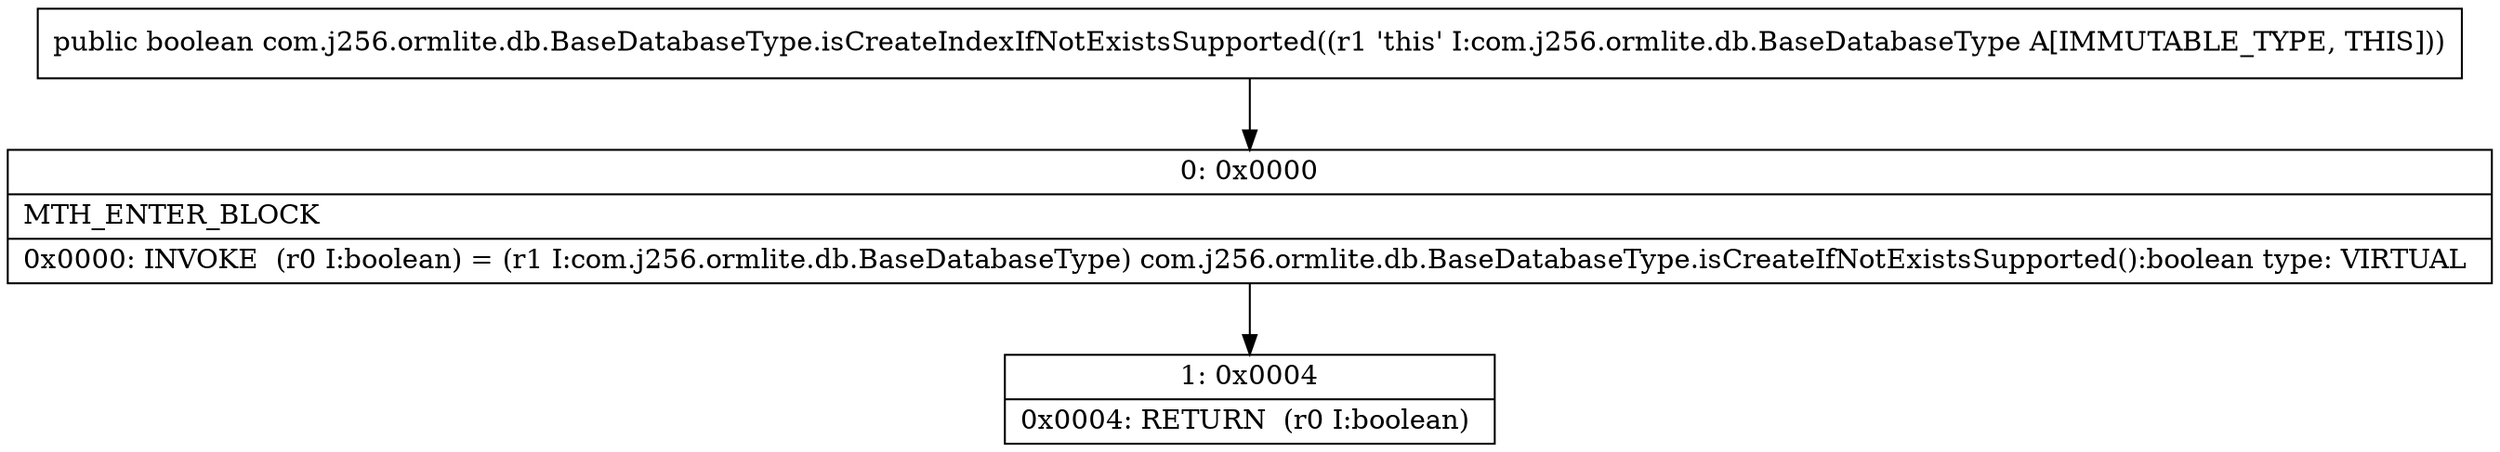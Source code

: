 digraph "CFG forcom.j256.ormlite.db.BaseDatabaseType.isCreateIndexIfNotExistsSupported()Z" {
Node_0 [shape=record,label="{0\:\ 0x0000|MTH_ENTER_BLOCK\l|0x0000: INVOKE  (r0 I:boolean) = (r1 I:com.j256.ormlite.db.BaseDatabaseType) com.j256.ormlite.db.BaseDatabaseType.isCreateIfNotExistsSupported():boolean type: VIRTUAL \l}"];
Node_1 [shape=record,label="{1\:\ 0x0004|0x0004: RETURN  (r0 I:boolean) \l}"];
MethodNode[shape=record,label="{public boolean com.j256.ormlite.db.BaseDatabaseType.isCreateIndexIfNotExistsSupported((r1 'this' I:com.j256.ormlite.db.BaseDatabaseType A[IMMUTABLE_TYPE, THIS])) }"];
MethodNode -> Node_0;
Node_0 -> Node_1;
}

